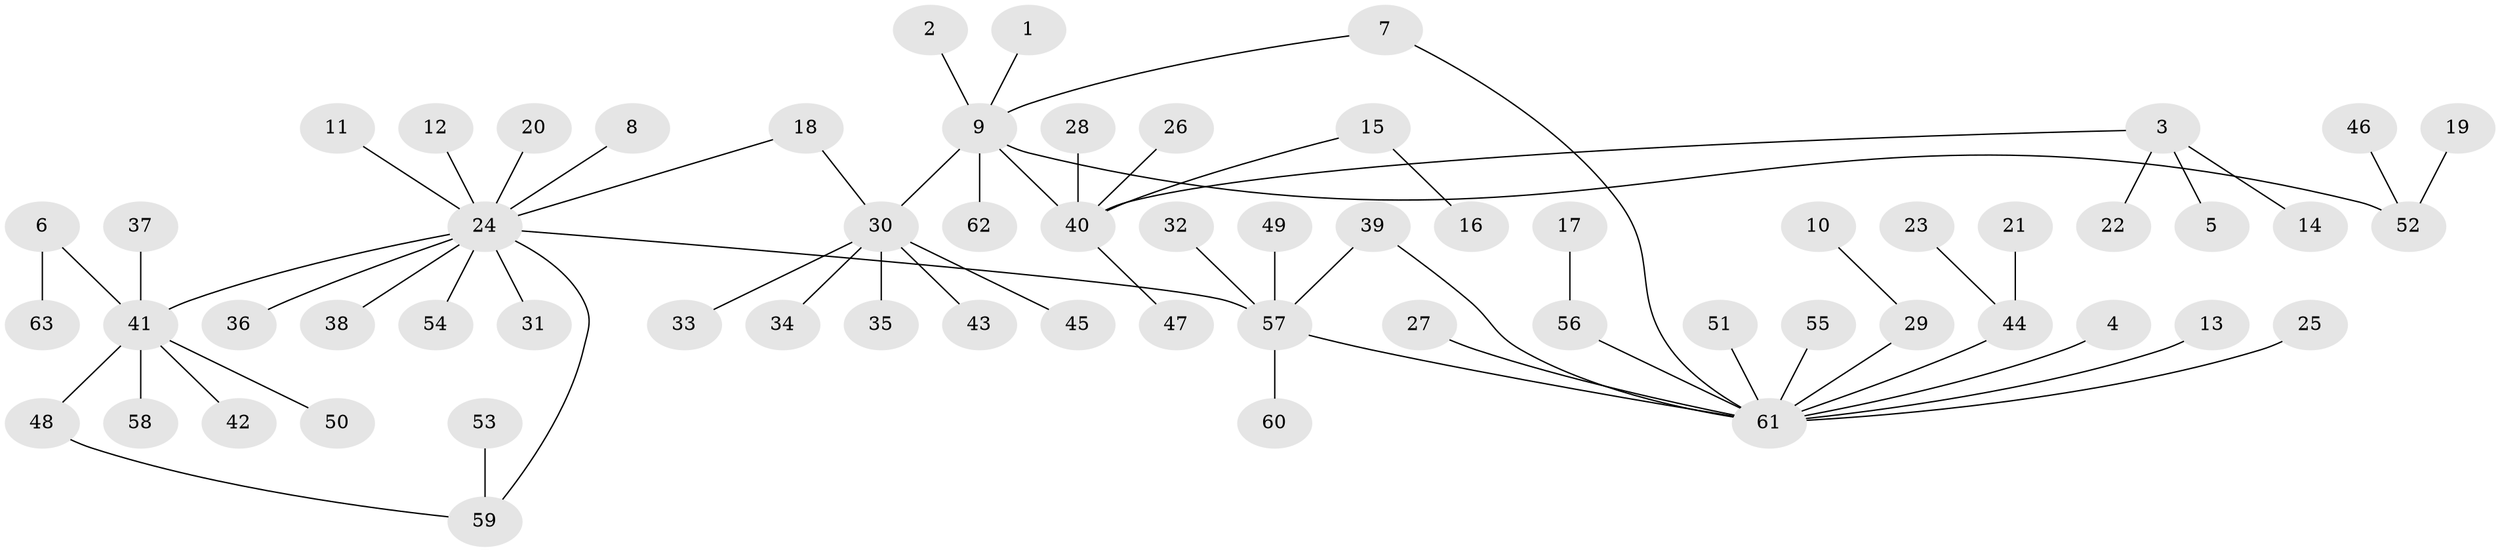 // original degree distribution, {14: 0.008, 8: 0.016, 9: 0.024, 15: 0.008, 4: 0.032, 5: 0.032, 1: 0.64, 2: 0.176, 3: 0.064}
// Generated by graph-tools (version 1.1) at 2025/01/03/09/25 03:01:57]
// undirected, 63 vertices, 65 edges
graph export_dot {
graph [start="1"]
  node [color=gray90,style=filled];
  1;
  2;
  3;
  4;
  5;
  6;
  7;
  8;
  9;
  10;
  11;
  12;
  13;
  14;
  15;
  16;
  17;
  18;
  19;
  20;
  21;
  22;
  23;
  24;
  25;
  26;
  27;
  28;
  29;
  30;
  31;
  32;
  33;
  34;
  35;
  36;
  37;
  38;
  39;
  40;
  41;
  42;
  43;
  44;
  45;
  46;
  47;
  48;
  49;
  50;
  51;
  52;
  53;
  54;
  55;
  56;
  57;
  58;
  59;
  60;
  61;
  62;
  63;
  1 -- 9 [weight=1.0];
  2 -- 9 [weight=1.0];
  3 -- 5 [weight=1.0];
  3 -- 14 [weight=1.0];
  3 -- 22 [weight=1.0];
  3 -- 40 [weight=1.0];
  4 -- 61 [weight=1.0];
  6 -- 41 [weight=1.0];
  6 -- 63 [weight=1.0];
  7 -- 9 [weight=1.0];
  7 -- 61 [weight=1.0];
  8 -- 24 [weight=1.0];
  9 -- 30 [weight=1.0];
  9 -- 40 [weight=1.0];
  9 -- 52 [weight=1.0];
  9 -- 62 [weight=1.0];
  10 -- 29 [weight=1.0];
  11 -- 24 [weight=1.0];
  12 -- 24 [weight=1.0];
  13 -- 61 [weight=1.0];
  15 -- 16 [weight=1.0];
  15 -- 40 [weight=1.0];
  17 -- 56 [weight=1.0];
  18 -- 24 [weight=1.0];
  18 -- 30 [weight=1.0];
  19 -- 52 [weight=1.0];
  20 -- 24 [weight=1.0];
  21 -- 44 [weight=1.0];
  23 -- 44 [weight=1.0];
  24 -- 31 [weight=1.0];
  24 -- 36 [weight=1.0];
  24 -- 38 [weight=1.0];
  24 -- 41 [weight=1.0];
  24 -- 54 [weight=1.0];
  24 -- 57 [weight=1.0];
  24 -- 59 [weight=1.0];
  25 -- 61 [weight=1.0];
  26 -- 40 [weight=1.0];
  27 -- 61 [weight=1.0];
  28 -- 40 [weight=1.0];
  29 -- 61 [weight=1.0];
  30 -- 33 [weight=1.0];
  30 -- 34 [weight=1.0];
  30 -- 35 [weight=1.0];
  30 -- 43 [weight=1.0];
  30 -- 45 [weight=1.0];
  32 -- 57 [weight=1.0];
  37 -- 41 [weight=1.0];
  39 -- 57 [weight=1.0];
  39 -- 61 [weight=1.0];
  40 -- 47 [weight=1.0];
  41 -- 42 [weight=1.0];
  41 -- 48 [weight=1.0];
  41 -- 50 [weight=1.0];
  41 -- 58 [weight=1.0];
  44 -- 61 [weight=1.0];
  46 -- 52 [weight=1.0];
  48 -- 59 [weight=1.0];
  49 -- 57 [weight=1.0];
  51 -- 61 [weight=1.0];
  53 -- 59 [weight=1.0];
  55 -- 61 [weight=1.0];
  56 -- 61 [weight=1.0];
  57 -- 60 [weight=1.0];
  57 -- 61 [weight=1.0];
}
